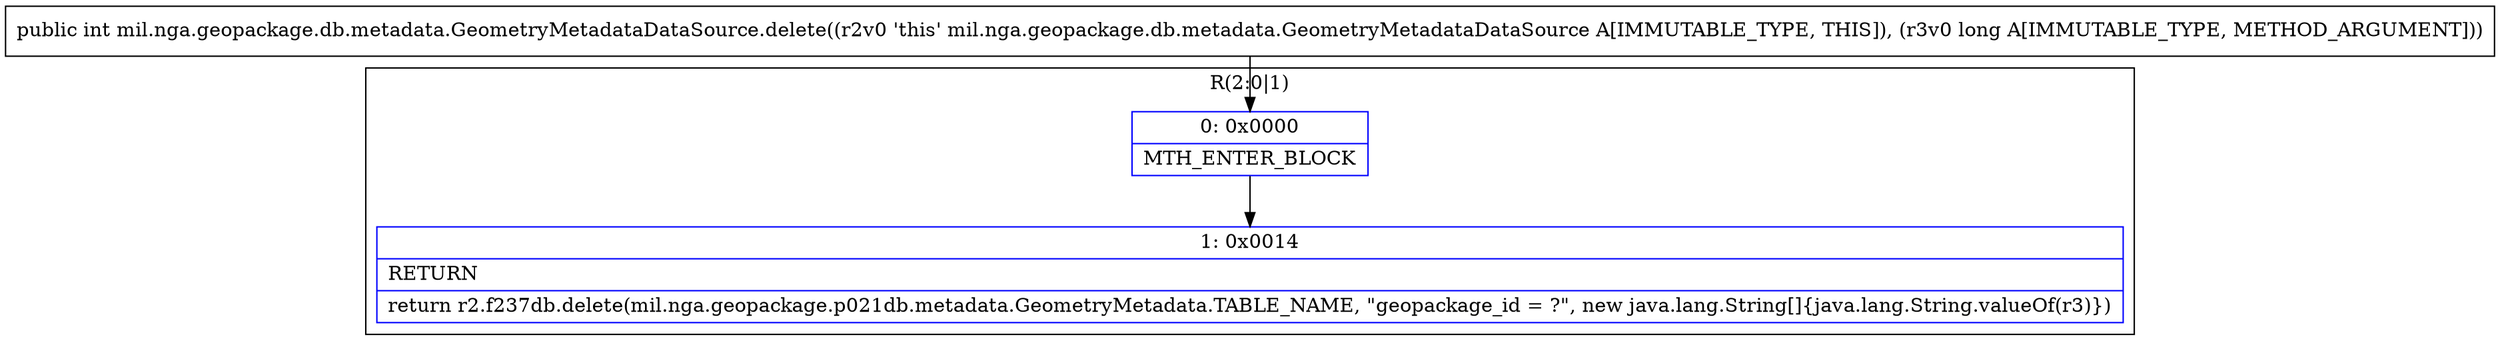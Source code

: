 digraph "CFG formil.nga.geopackage.db.metadata.GeometryMetadataDataSource.delete(J)I" {
subgraph cluster_Region_525880314 {
label = "R(2:0|1)";
node [shape=record,color=blue];
Node_0 [shape=record,label="{0\:\ 0x0000|MTH_ENTER_BLOCK\l}"];
Node_1 [shape=record,label="{1\:\ 0x0014|RETURN\l|return r2.f237db.delete(mil.nga.geopackage.p021db.metadata.GeometryMetadata.TABLE_NAME, \"geopackage_id = ?\", new java.lang.String[]\{java.lang.String.valueOf(r3)\})\l}"];
}
MethodNode[shape=record,label="{public int mil.nga.geopackage.db.metadata.GeometryMetadataDataSource.delete((r2v0 'this' mil.nga.geopackage.db.metadata.GeometryMetadataDataSource A[IMMUTABLE_TYPE, THIS]), (r3v0 long A[IMMUTABLE_TYPE, METHOD_ARGUMENT])) }"];
MethodNode -> Node_0;
Node_0 -> Node_1;
}

